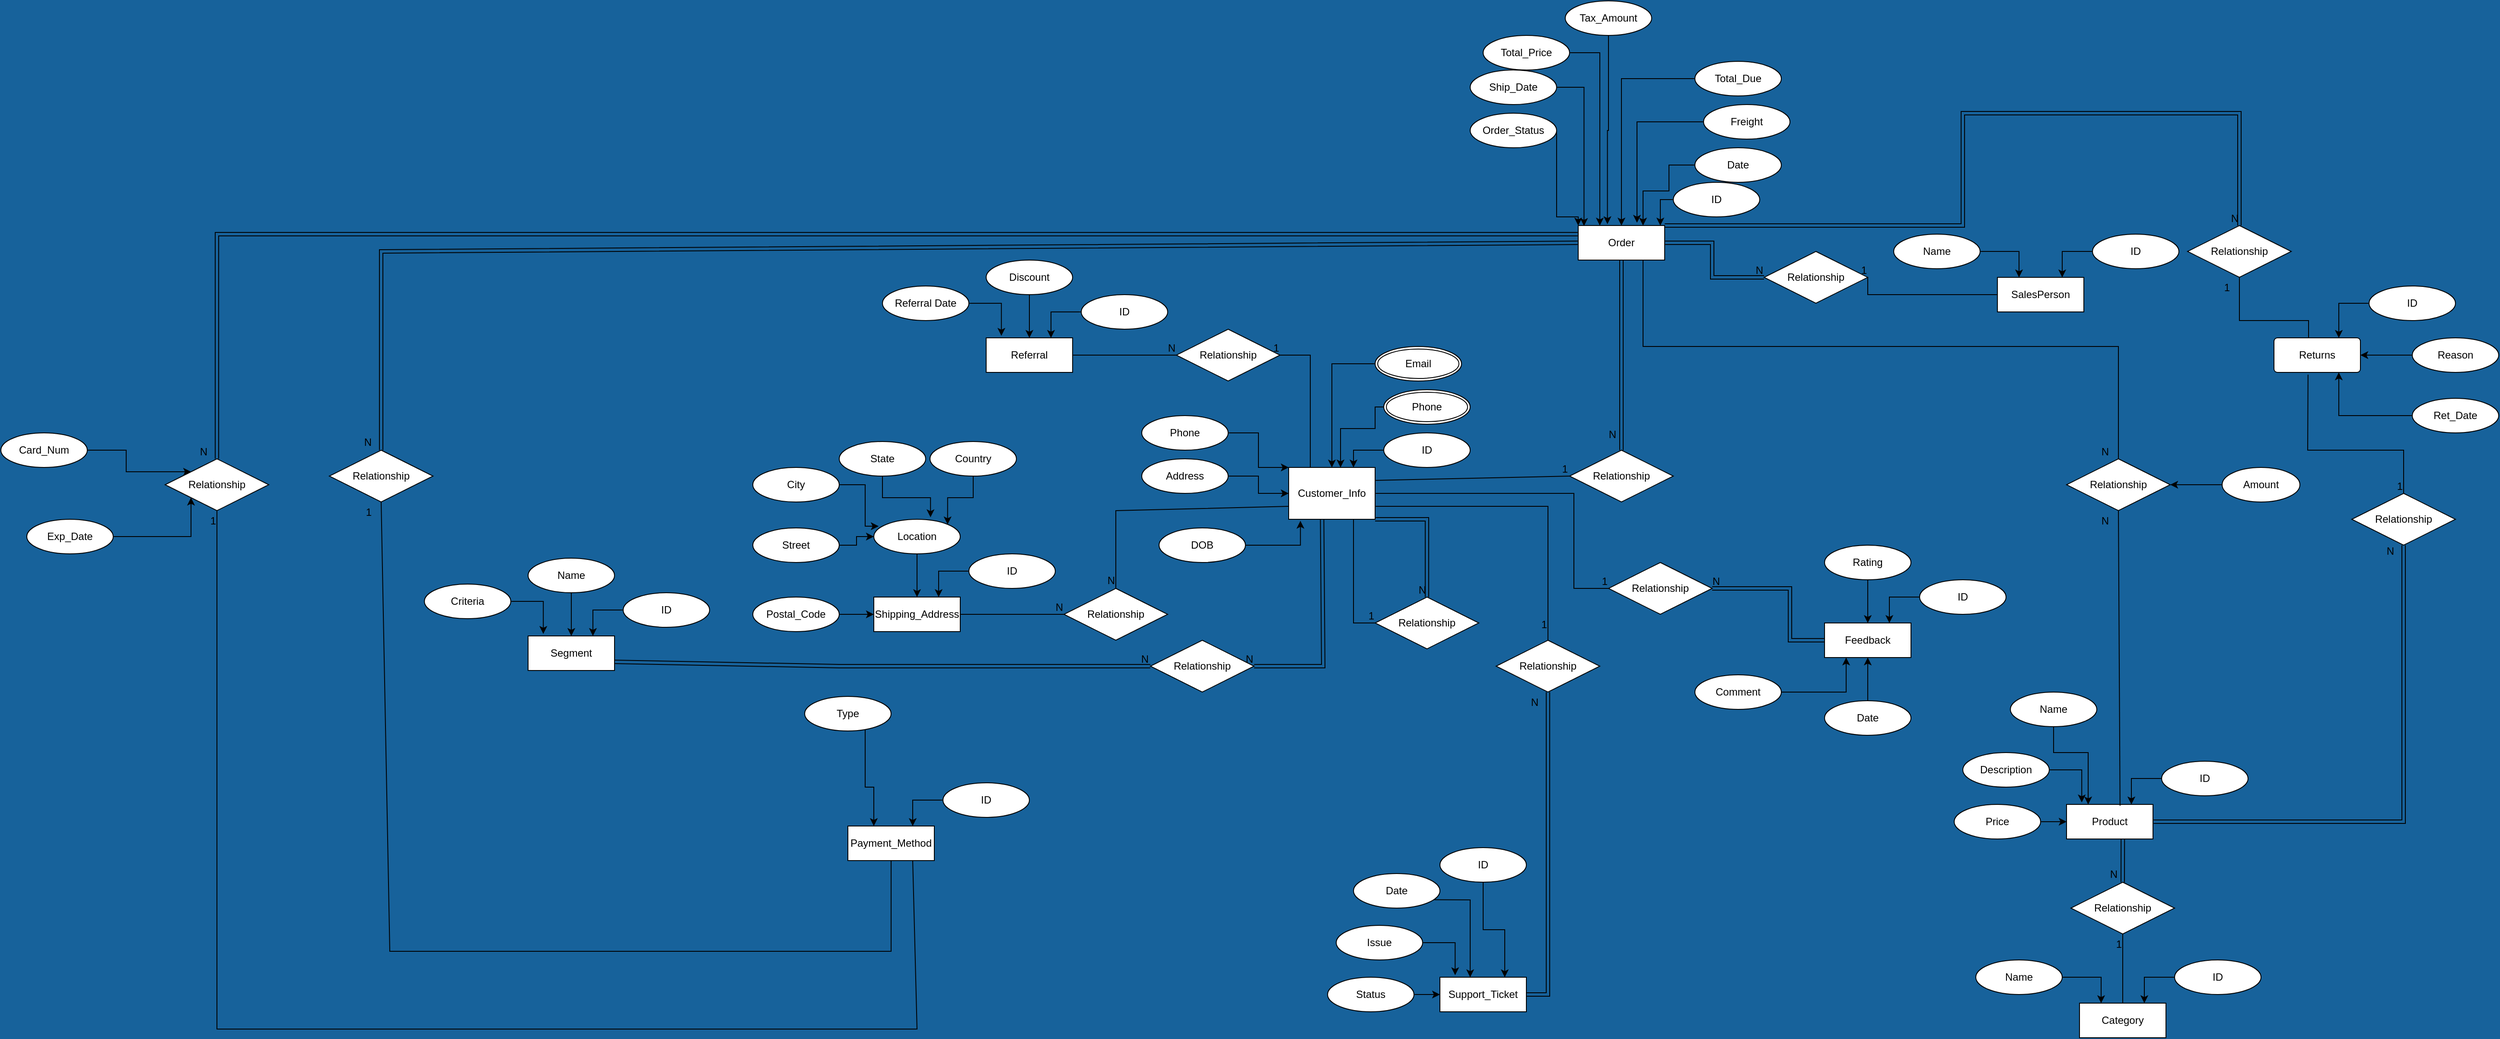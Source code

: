 <mxfile version="24.7.17">
  <diagram name="Page-1" id="p7PE7uuWtr1hoT6QXmRB">
    <mxGraphModel dx="3200" dy="1846" grid="1" gridSize="10" guides="1" tooltips="1" connect="1" arrows="1" fold="1" page="1" pageScale="1" pageWidth="850" pageHeight="1100" background="#17629b" math="0" shadow="0">
      <root>
        <mxCell id="0" />
        <mxCell id="1" parent="0" />
        <mxCell id="J2T-gxT4WpOQnh0m6OvD-1" value="Customer_Info" style="whiteSpace=wrap;html=1;align=center;" parent="1" vertex="1">
          <mxGeometry x="380" y="410" width="100" height="60" as="geometry" />
        </mxCell>
        <mxCell id="J2T-gxT4WpOQnh0m6OvD-13" style="edgeStyle=orthogonalEdgeStyle;rounded=0;orthogonalLoop=1;jettySize=auto;html=1;" parent="1" source="J2T-gxT4WpOQnh0m6OvD-5" edge="1">
          <mxGeometry relative="1" as="geometry">
            <mxPoint x="380" y="410" as="targetPoint" />
            <Array as="points">
              <mxPoint x="345" y="370" />
              <mxPoint x="345" y="410" />
              <mxPoint x="380" y="410" />
            </Array>
          </mxGeometry>
        </mxCell>
        <mxCell id="J2T-gxT4WpOQnh0m6OvD-5" value="Phone" style="ellipse;whiteSpace=wrap;html=1;align=center;" parent="1" vertex="1">
          <mxGeometry x="210" y="350" width="100" height="40" as="geometry" />
        </mxCell>
        <mxCell id="J2T-gxT4WpOQnh0m6OvD-12" style="edgeStyle=orthogonalEdgeStyle;rounded=0;orthogonalLoop=1;jettySize=auto;html=1;entryX=0;entryY=0.5;entryDx=0;entryDy=0;" parent="1" source="J2T-gxT4WpOQnh0m6OvD-7" target="J2T-gxT4WpOQnh0m6OvD-1" edge="1">
          <mxGeometry relative="1" as="geometry" />
        </mxCell>
        <mxCell id="J2T-gxT4WpOQnh0m6OvD-7" value="Address" style="ellipse;whiteSpace=wrap;html=1;align=center;" parent="1" vertex="1">
          <mxGeometry x="210" y="400" width="100" height="40" as="geometry" />
        </mxCell>
        <mxCell id="J2T-gxT4WpOQnh0m6OvD-16" style="edgeStyle=orthogonalEdgeStyle;rounded=0;orthogonalLoop=1;jettySize=auto;html=1;entryX=0.75;entryY=0;entryDx=0;entryDy=0;" parent="1" source="J2T-gxT4WpOQnh0m6OvD-8" target="J2T-gxT4WpOQnh0m6OvD-1" edge="1">
          <mxGeometry relative="1" as="geometry">
            <mxPoint x="510" y="420" as="targetPoint" />
          </mxGeometry>
        </mxCell>
        <mxCell id="J2T-gxT4WpOQnh0m6OvD-8" value="ID" style="ellipse;whiteSpace=wrap;html=1;align=center;" parent="1" vertex="1">
          <mxGeometry x="490" y="370" width="100" height="40" as="geometry" />
        </mxCell>
        <mxCell id="J2T-gxT4WpOQnh0m6OvD-9" value="DOB" style="ellipse;whiteSpace=wrap;html=1;align=center;" parent="1" vertex="1">
          <mxGeometry x="230" y="480" width="100" height="40" as="geometry" />
        </mxCell>
        <mxCell id="J2T-gxT4WpOQnh0m6OvD-14" style="edgeStyle=orthogonalEdgeStyle;rounded=0;orthogonalLoop=1;jettySize=auto;html=1;entryX=0.136;entryY=1.03;entryDx=0;entryDy=0;entryPerimeter=0;" parent="1" source="J2T-gxT4WpOQnh0m6OvD-9" target="J2T-gxT4WpOQnh0m6OvD-1" edge="1">
          <mxGeometry relative="1" as="geometry" />
        </mxCell>
        <mxCell id="J2T-gxT4WpOQnh0m6OvD-185" style="edgeStyle=orthogonalEdgeStyle;rounded=0;orthogonalLoop=1;jettySize=auto;html=1;" parent="1" source="J2T-gxT4WpOQnh0m6OvD-17" target="J2T-gxT4WpOQnh0m6OvD-1" edge="1">
          <mxGeometry relative="1" as="geometry">
            <Array as="points">
              <mxPoint x="480" y="340" />
              <mxPoint x="480" y="365" />
              <mxPoint x="440" y="365" />
            </Array>
          </mxGeometry>
        </mxCell>
        <mxCell id="J2T-gxT4WpOQnh0m6OvD-17" value="Phone" style="ellipse;shape=doubleEllipse;margin=3;whiteSpace=wrap;html=1;align=center;" parent="1" vertex="1">
          <mxGeometry x="490" y="320" width="100" height="40" as="geometry" />
        </mxCell>
        <mxCell id="J2T-gxT4WpOQnh0m6OvD-18" value="Email" style="ellipse;shape=doubleEllipse;margin=3;whiteSpace=wrap;html=1;align=center;" parent="1" vertex="1">
          <mxGeometry x="480" y="270" width="100" height="40" as="geometry" />
        </mxCell>
        <mxCell id="J2T-gxT4WpOQnh0m6OvD-19" style="edgeStyle=orthogonalEdgeStyle;rounded=0;orthogonalLoop=1;jettySize=auto;html=1;entryX=0.5;entryY=0;entryDx=0;entryDy=0;" parent="1" source="J2T-gxT4WpOQnh0m6OvD-18" target="J2T-gxT4WpOQnh0m6OvD-1" edge="1">
          <mxGeometry relative="1" as="geometry">
            <Array as="points">
              <mxPoint x="430" y="290" />
            </Array>
          </mxGeometry>
        </mxCell>
        <mxCell id="J2T-gxT4WpOQnh0m6OvD-20" value="Order" style="whiteSpace=wrap;html=1;align=center;" parent="1" vertex="1">
          <mxGeometry x="715" y="130" width="100" height="40" as="geometry" />
        </mxCell>
        <mxCell id="Hanso2pDS1r3rdOY-9_z-1" style="edgeStyle=orthogonalEdgeStyle;rounded=0;orthogonalLoop=1;jettySize=auto;html=1;entryX=0.75;entryY=0;entryDx=0;entryDy=0;" parent="1" source="J2T-gxT4WpOQnh0m6OvD-27" target="J2T-gxT4WpOQnh0m6OvD-20" edge="1">
          <mxGeometry relative="1" as="geometry">
            <Array as="points">
              <mxPoint x="820" y="90" />
              <mxPoint x="790" y="90" />
            </Array>
          </mxGeometry>
        </mxCell>
        <mxCell id="J2T-gxT4WpOQnh0m6OvD-27" value="Date" style="ellipse;whiteSpace=wrap;html=1;align=center;" parent="1" vertex="1">
          <mxGeometry x="850" y="40" width="100" height="40" as="geometry" />
        </mxCell>
        <mxCell id="J2T-gxT4WpOQnh0m6OvD-36" style="edgeStyle=orthogonalEdgeStyle;rounded=0;orthogonalLoop=1;jettySize=auto;html=1;" parent="1" source="J2T-gxT4WpOQnh0m6OvD-33" edge="1">
          <mxGeometry relative="1" as="geometry">
            <mxPoint x="810" y="130" as="targetPoint" />
            <Array as="points">
              <mxPoint x="810" y="100" />
              <mxPoint x="810" y="130" />
            </Array>
          </mxGeometry>
        </mxCell>
        <mxCell id="J2T-gxT4WpOQnh0m6OvD-33" value="ID" style="ellipse;whiteSpace=wrap;html=1;align=center;" parent="1" vertex="1">
          <mxGeometry x="825" y="80" width="100" height="40" as="geometry" />
        </mxCell>
        <mxCell id="Hanso2pDS1r3rdOY-9_z-2" style="edgeStyle=orthogonalEdgeStyle;rounded=0;orthogonalLoop=1;jettySize=auto;html=1;entryX=0;entryY=0;entryDx=0;entryDy=0;" parent="1" source="J2T-gxT4WpOQnh0m6OvD-34" target="J2T-gxT4WpOQnh0m6OvD-20" edge="1">
          <mxGeometry relative="1" as="geometry">
            <Array as="points">
              <mxPoint x="690" y="120" />
              <mxPoint x="715" y="120" />
            </Array>
          </mxGeometry>
        </mxCell>
        <mxCell id="J2T-gxT4WpOQnh0m6OvD-34" value="Order_Status" style="ellipse;whiteSpace=wrap;html=1;align=center;" parent="1" vertex="1">
          <mxGeometry x="590" width="100" height="40" as="geometry" />
        </mxCell>
        <mxCell id="J2T-gxT4WpOQnh0m6OvD-37" value="Product" style="whiteSpace=wrap;html=1;align=center;" parent="1" vertex="1">
          <mxGeometry x="1280" y="800" width="100" height="40" as="geometry" />
        </mxCell>
        <mxCell id="J2T-gxT4WpOQnh0m6OvD-38" style="edgeStyle=orthogonalEdgeStyle;rounded=0;orthogonalLoop=1;jettySize=auto;html=1;entryX=0.25;entryY=0;entryDx=0;entryDy=0;" parent="1" source="J2T-gxT4WpOQnh0m6OvD-39" target="J2T-gxT4WpOQnh0m6OvD-37" edge="1">
          <mxGeometry relative="1" as="geometry">
            <mxPoint x="1410" y="790" as="targetPoint" />
            <Array as="points">
              <mxPoint x="1265" y="740" />
              <mxPoint x="1305" y="740" />
            </Array>
          </mxGeometry>
        </mxCell>
        <mxCell id="J2T-gxT4WpOQnh0m6OvD-39" value="Name" style="ellipse;whiteSpace=wrap;html=1;align=center;" parent="1" vertex="1">
          <mxGeometry x="1215" y="670" width="100" height="40" as="geometry" />
        </mxCell>
        <mxCell id="J2T-gxT4WpOQnh0m6OvD-40" style="edgeStyle=orthogonalEdgeStyle;rounded=0;orthogonalLoop=1;jettySize=auto;html=1;entryX=0.75;entryY=0;entryDx=0;entryDy=0;" parent="1" source="J2T-gxT4WpOQnh0m6OvD-41" target="J2T-gxT4WpOQnh0m6OvD-37" edge="1">
          <mxGeometry relative="1" as="geometry" />
        </mxCell>
        <mxCell id="J2T-gxT4WpOQnh0m6OvD-41" value="ID" style="ellipse;whiteSpace=wrap;html=1;align=center;" parent="1" vertex="1">
          <mxGeometry x="1390" y="750" width="100" height="40" as="geometry" />
        </mxCell>
        <mxCell id="J2T-gxT4WpOQnh0m6OvD-42" style="edgeStyle=orthogonalEdgeStyle;rounded=0;orthogonalLoop=1;jettySize=auto;html=1;entryX=0.176;entryY=-0.06;entryDx=0;entryDy=0;entryPerimeter=0;" parent="1" source="J2T-gxT4WpOQnh0m6OvD-43" target="J2T-gxT4WpOQnh0m6OvD-37" edge="1">
          <mxGeometry relative="1" as="geometry" />
        </mxCell>
        <mxCell id="J2T-gxT4WpOQnh0m6OvD-43" value="Description" style="ellipse;whiteSpace=wrap;html=1;align=center;" parent="1" vertex="1">
          <mxGeometry x="1160" y="740" width="100" height="40" as="geometry" />
        </mxCell>
        <mxCell id="J2T-gxT4WpOQnh0m6OvD-45" value="" style="edgeStyle=orthogonalEdgeStyle;rounded=0;orthogonalLoop=1;jettySize=auto;html=1;" parent="1" source="J2T-gxT4WpOQnh0m6OvD-44" target="J2T-gxT4WpOQnh0m6OvD-37" edge="1">
          <mxGeometry relative="1" as="geometry" />
        </mxCell>
        <mxCell id="J2T-gxT4WpOQnh0m6OvD-44" value="Price" style="ellipse;whiteSpace=wrap;html=1;align=center;" parent="1" vertex="1">
          <mxGeometry x="1150" y="800" width="100" height="40" as="geometry" />
        </mxCell>
        <mxCell id="J2T-gxT4WpOQnh0m6OvD-46" value="Payment_Method" style="whiteSpace=wrap;html=1;align=center;" parent="1" vertex="1">
          <mxGeometry x="-130" y="825" width="100" height="40" as="geometry" />
        </mxCell>
        <mxCell id="J2T-gxT4WpOQnh0m6OvD-47" style="edgeStyle=orthogonalEdgeStyle;rounded=0;orthogonalLoop=1;jettySize=auto;html=1;" parent="1" source="J2T-gxT4WpOQnh0m6OvD-48" edge="1">
          <mxGeometry relative="1" as="geometry">
            <mxPoint x="-100" y="825" as="targetPoint" />
            <Array as="points">
              <mxPoint x="-110" y="780" />
              <mxPoint x="-100" y="780" />
            </Array>
          </mxGeometry>
        </mxCell>
        <mxCell id="J2T-gxT4WpOQnh0m6OvD-48" value="Type" style="ellipse;whiteSpace=wrap;html=1;align=center;" parent="1" vertex="1">
          <mxGeometry x="-180" y="675" width="100" height="40" as="geometry" />
        </mxCell>
        <mxCell id="J2T-gxT4WpOQnh0m6OvD-49" style="edgeStyle=orthogonalEdgeStyle;rounded=0;orthogonalLoop=1;jettySize=auto;html=1;entryX=0.75;entryY=0;entryDx=0;entryDy=0;" parent="1" source="J2T-gxT4WpOQnh0m6OvD-50" target="J2T-gxT4WpOQnh0m6OvD-46" edge="1">
          <mxGeometry relative="1" as="geometry" />
        </mxCell>
        <mxCell id="J2T-gxT4WpOQnh0m6OvD-50" value="ID" style="ellipse;whiteSpace=wrap;html=1;align=center;" parent="1" vertex="1">
          <mxGeometry x="-20" y="775" width="100" height="40" as="geometry" />
        </mxCell>
        <mxCell id="J2T-gxT4WpOQnh0m6OvD-55" value="Support_Ticket" style="whiteSpace=wrap;html=1;align=center;" parent="1" vertex="1">
          <mxGeometry x="555" y="1000" width="100" height="40" as="geometry" />
        </mxCell>
        <mxCell id="J2T-gxT4WpOQnh0m6OvD-56" style="edgeStyle=orthogonalEdgeStyle;rounded=0;orthogonalLoop=1;jettySize=auto;html=1;entryX=0.35;entryY=0;entryDx=0;entryDy=0;entryPerimeter=0;" parent="1" target="J2T-gxT4WpOQnh0m6OvD-55" edge="1">
          <mxGeometry relative="1" as="geometry">
            <mxPoint x="610" y="990.0" as="targetPoint" />
            <mxPoint x="510" y="910" as="sourcePoint" />
          </mxGeometry>
        </mxCell>
        <mxCell id="J2T-gxT4WpOQnh0m6OvD-57" value="Date" style="ellipse;whiteSpace=wrap;html=1;align=center;" parent="1" vertex="1">
          <mxGeometry x="455" y="880" width="100" height="40" as="geometry" />
        </mxCell>
        <mxCell id="J2T-gxT4WpOQnh0m6OvD-58" style="edgeStyle=orthogonalEdgeStyle;rounded=0;orthogonalLoop=1;jettySize=auto;html=1;entryX=0.75;entryY=0;entryDx=0;entryDy=0;" parent="1" source="J2T-gxT4WpOQnh0m6OvD-59" target="J2T-gxT4WpOQnh0m6OvD-55" edge="1">
          <mxGeometry relative="1" as="geometry">
            <Array as="points">
              <mxPoint x="605" y="945" />
              <mxPoint x="630" y="945" />
            </Array>
          </mxGeometry>
        </mxCell>
        <mxCell id="J2T-gxT4WpOQnh0m6OvD-59" value="ID" style="ellipse;whiteSpace=wrap;html=1;align=center;" parent="1" vertex="1">
          <mxGeometry x="555" y="850" width="100" height="40" as="geometry" />
        </mxCell>
        <mxCell id="J2T-gxT4WpOQnh0m6OvD-60" style="edgeStyle=orthogonalEdgeStyle;rounded=0;orthogonalLoop=1;jettySize=auto;html=1;entryX=0.176;entryY=-0.06;entryDx=0;entryDy=0;entryPerimeter=0;" parent="1" source="J2T-gxT4WpOQnh0m6OvD-61" target="J2T-gxT4WpOQnh0m6OvD-55" edge="1">
          <mxGeometry relative="1" as="geometry" />
        </mxCell>
        <mxCell id="J2T-gxT4WpOQnh0m6OvD-61" value="Issue" style="ellipse;whiteSpace=wrap;html=1;align=center;" parent="1" vertex="1">
          <mxGeometry x="435" y="940" width="100" height="40" as="geometry" />
        </mxCell>
        <mxCell id="J2T-gxT4WpOQnh0m6OvD-62" value="" style="edgeStyle=orthogonalEdgeStyle;rounded=0;orthogonalLoop=1;jettySize=auto;html=1;" parent="1" source="J2T-gxT4WpOQnh0m6OvD-63" target="J2T-gxT4WpOQnh0m6OvD-55" edge="1">
          <mxGeometry relative="1" as="geometry" />
        </mxCell>
        <mxCell id="J2T-gxT4WpOQnh0m6OvD-63" value="Status" style="ellipse;whiteSpace=wrap;html=1;align=center;" parent="1" vertex="1">
          <mxGeometry x="425" y="1000" width="100" height="40" as="geometry" />
        </mxCell>
        <mxCell id="J2T-gxT4WpOQnh0m6OvD-64" value="Feedback" style="whiteSpace=wrap;html=1;align=center;" parent="1" vertex="1">
          <mxGeometry x="1000" y="590" width="100" height="40" as="geometry" />
        </mxCell>
        <mxCell id="J2T-gxT4WpOQnh0m6OvD-65" style="edgeStyle=orthogonalEdgeStyle;rounded=0;orthogonalLoop=1;jettySize=auto;html=1;entryX=0.5;entryY=0;entryDx=0;entryDy=0;" parent="1" source="J2T-gxT4WpOQnh0m6OvD-66" target="J2T-gxT4WpOQnh0m6OvD-64" edge="1">
          <mxGeometry relative="1" as="geometry">
            <mxPoint x="1130" y="580" as="targetPoint" />
          </mxGeometry>
        </mxCell>
        <mxCell id="J2T-gxT4WpOQnh0m6OvD-66" value="Rating" style="ellipse;whiteSpace=wrap;html=1;align=center;" parent="1" vertex="1">
          <mxGeometry x="1000" y="500" width="100" height="40" as="geometry" />
        </mxCell>
        <mxCell id="J2T-gxT4WpOQnh0m6OvD-67" style="edgeStyle=orthogonalEdgeStyle;rounded=0;orthogonalLoop=1;jettySize=auto;html=1;entryX=0.75;entryY=0;entryDx=0;entryDy=0;" parent="1" source="J2T-gxT4WpOQnh0m6OvD-68" target="J2T-gxT4WpOQnh0m6OvD-64" edge="1">
          <mxGeometry relative="1" as="geometry" />
        </mxCell>
        <mxCell id="J2T-gxT4WpOQnh0m6OvD-68" value="ID" style="ellipse;whiteSpace=wrap;html=1;align=center;" parent="1" vertex="1">
          <mxGeometry x="1110" y="540" width="100" height="40" as="geometry" />
        </mxCell>
        <mxCell id="J2T-gxT4WpOQnh0m6OvD-69" style="edgeStyle=orthogonalEdgeStyle;rounded=0;orthogonalLoop=1;jettySize=auto;html=1;entryX=0.25;entryY=1;entryDx=0;entryDy=0;" parent="1" source="J2T-gxT4WpOQnh0m6OvD-70" target="J2T-gxT4WpOQnh0m6OvD-64" edge="1">
          <mxGeometry relative="1" as="geometry">
            <mxPoint x="1018" y="640" as="targetPoint" />
          </mxGeometry>
        </mxCell>
        <mxCell id="J2T-gxT4WpOQnh0m6OvD-70" value="Comment" style="ellipse;whiteSpace=wrap;html=1;align=center;" parent="1" vertex="1">
          <mxGeometry x="850" y="650" width="100" height="40" as="geometry" />
        </mxCell>
        <mxCell id="J2T-gxT4WpOQnh0m6OvD-71" value="" style="edgeStyle=orthogonalEdgeStyle;rounded=0;orthogonalLoop=1;jettySize=auto;html=1;" parent="1" source="J2T-gxT4WpOQnh0m6OvD-72" target="J2T-gxT4WpOQnh0m6OvD-64" edge="1">
          <mxGeometry relative="1" as="geometry" />
        </mxCell>
        <mxCell id="J2T-gxT4WpOQnh0m6OvD-72" value="Date" style="ellipse;whiteSpace=wrap;html=1;align=center;" parent="1" vertex="1">
          <mxGeometry x="1000" y="680" width="100" height="40" as="geometry" />
        </mxCell>
        <mxCell id="J2T-gxT4WpOQnh0m6OvD-73" value="Shipping_Address" style="whiteSpace=wrap;html=1;align=center;" parent="1" vertex="1">
          <mxGeometry x="-100" y="560" width="100" height="40" as="geometry" />
        </mxCell>
        <mxCell id="J2T-gxT4WpOQnh0m6OvD-74" style="edgeStyle=orthogonalEdgeStyle;rounded=0;orthogonalLoop=1;jettySize=auto;html=1;entryX=0.5;entryY=0;entryDx=0;entryDy=0;" parent="1" source="J2T-gxT4WpOQnh0m6OvD-75" target="J2T-gxT4WpOQnh0m6OvD-73" edge="1">
          <mxGeometry relative="1" as="geometry">
            <mxPoint x="30" y="550" as="targetPoint" />
          </mxGeometry>
        </mxCell>
        <mxCell id="J2T-gxT4WpOQnh0m6OvD-75" value="Location" style="ellipse;whiteSpace=wrap;html=1;align=center;" parent="1" vertex="1">
          <mxGeometry x="-100" y="470" width="100" height="40" as="geometry" />
        </mxCell>
        <mxCell id="J2T-gxT4WpOQnh0m6OvD-76" style="edgeStyle=orthogonalEdgeStyle;rounded=0;orthogonalLoop=1;jettySize=auto;html=1;entryX=0.75;entryY=0;entryDx=0;entryDy=0;" parent="1" source="J2T-gxT4WpOQnh0m6OvD-77" target="J2T-gxT4WpOQnh0m6OvD-73" edge="1">
          <mxGeometry relative="1" as="geometry" />
        </mxCell>
        <mxCell id="J2T-gxT4WpOQnh0m6OvD-77" value="ID" style="ellipse;whiteSpace=wrap;html=1;align=center;" parent="1" vertex="1">
          <mxGeometry x="10" y="510" width="100" height="40" as="geometry" />
        </mxCell>
        <mxCell id="J2T-gxT4WpOQnh0m6OvD-83" style="edgeStyle=orthogonalEdgeStyle;rounded=0;orthogonalLoop=1;jettySize=auto;html=1;entryX=1;entryY=0;entryDx=0;entryDy=0;" parent="1" source="J2T-gxT4WpOQnh0m6OvD-82" target="J2T-gxT4WpOQnh0m6OvD-75" edge="1">
          <mxGeometry relative="1" as="geometry" />
        </mxCell>
        <mxCell id="J2T-gxT4WpOQnh0m6OvD-82" value="Country" style="ellipse;whiteSpace=wrap;html=1;align=center;" parent="1" vertex="1">
          <mxGeometry x="-35" y="380" width="100" height="40" as="geometry" />
        </mxCell>
        <mxCell id="J2T-gxT4WpOQnh0m6OvD-84" value="State" style="ellipse;whiteSpace=wrap;html=1;align=center;" parent="1" vertex="1">
          <mxGeometry x="-140" y="380" width="100" height="40" as="geometry" />
        </mxCell>
        <mxCell id="J2T-gxT4WpOQnh0m6OvD-85" style="edgeStyle=orthogonalEdgeStyle;rounded=0;orthogonalLoop=1;jettySize=auto;html=1;entryX=0.656;entryY=-0.06;entryDx=0;entryDy=0;entryPerimeter=0;" parent="1" source="J2T-gxT4WpOQnh0m6OvD-84" target="J2T-gxT4WpOQnh0m6OvD-75" edge="1">
          <mxGeometry relative="1" as="geometry" />
        </mxCell>
        <mxCell id="J2T-gxT4WpOQnh0m6OvD-86" value="City" style="ellipse;whiteSpace=wrap;html=1;align=center;" parent="1" vertex="1">
          <mxGeometry x="-240" y="410" width="100" height="40" as="geometry" />
        </mxCell>
        <mxCell id="J2T-gxT4WpOQnh0m6OvD-87" style="edgeStyle=orthogonalEdgeStyle;rounded=0;orthogonalLoop=1;jettySize=auto;html=1;entryX=0.056;entryY=0.2;entryDx=0;entryDy=0;entryPerimeter=0;" parent="1" source="J2T-gxT4WpOQnh0m6OvD-86" target="J2T-gxT4WpOQnh0m6OvD-75" edge="1">
          <mxGeometry relative="1" as="geometry">
            <Array as="points">
              <mxPoint x="-110" y="430" />
              <mxPoint x="-110" y="478" />
            </Array>
          </mxGeometry>
        </mxCell>
        <mxCell id="J2T-gxT4WpOQnh0m6OvD-89" value="" style="edgeStyle=orthogonalEdgeStyle;rounded=0;orthogonalLoop=1;jettySize=auto;html=1;" parent="1" source="J2T-gxT4WpOQnh0m6OvD-88" target="J2T-gxT4WpOQnh0m6OvD-75" edge="1">
          <mxGeometry relative="1" as="geometry" />
        </mxCell>
        <mxCell id="J2T-gxT4WpOQnh0m6OvD-88" value="Street" style="ellipse;whiteSpace=wrap;html=1;align=center;" parent="1" vertex="1">
          <mxGeometry x="-240" y="480" width="100" height="40" as="geometry" />
        </mxCell>
        <mxCell id="J2T-gxT4WpOQnh0m6OvD-91" value="" style="edgeStyle=orthogonalEdgeStyle;rounded=0;orthogonalLoop=1;jettySize=auto;html=1;" parent="1" source="J2T-gxT4WpOQnh0m6OvD-90" target="J2T-gxT4WpOQnh0m6OvD-73" edge="1">
          <mxGeometry relative="1" as="geometry" />
        </mxCell>
        <mxCell id="J2T-gxT4WpOQnh0m6OvD-90" value="Postal_Code" style="ellipse;whiteSpace=wrap;html=1;align=center;" parent="1" vertex="1">
          <mxGeometry x="-240" y="560" width="100" height="40" as="geometry" />
        </mxCell>
        <mxCell id="J2T-gxT4WpOQnh0m6OvD-111" value="Segment" style="whiteSpace=wrap;html=1;align=center;" parent="1" vertex="1">
          <mxGeometry x="-500" y="605" width="100" height="40" as="geometry" />
        </mxCell>
        <mxCell id="J2T-gxT4WpOQnh0m6OvD-112" style="edgeStyle=orthogonalEdgeStyle;rounded=0;orthogonalLoop=1;jettySize=auto;html=1;entryX=0.5;entryY=0;entryDx=0;entryDy=0;" parent="1" source="J2T-gxT4WpOQnh0m6OvD-113" target="J2T-gxT4WpOQnh0m6OvD-111" edge="1">
          <mxGeometry relative="1" as="geometry">
            <mxPoint x="-370" y="595" as="targetPoint" />
          </mxGeometry>
        </mxCell>
        <mxCell id="J2T-gxT4WpOQnh0m6OvD-113" value="Name" style="ellipse;whiteSpace=wrap;html=1;align=center;" parent="1" vertex="1">
          <mxGeometry x="-500" y="515" width="100" height="40" as="geometry" />
        </mxCell>
        <mxCell id="J2T-gxT4WpOQnh0m6OvD-114" style="edgeStyle=orthogonalEdgeStyle;rounded=0;orthogonalLoop=1;jettySize=auto;html=1;entryX=0.75;entryY=0;entryDx=0;entryDy=0;" parent="1" source="J2T-gxT4WpOQnh0m6OvD-115" target="J2T-gxT4WpOQnh0m6OvD-111" edge="1">
          <mxGeometry relative="1" as="geometry" />
        </mxCell>
        <mxCell id="J2T-gxT4WpOQnh0m6OvD-115" value="ID" style="ellipse;whiteSpace=wrap;html=1;align=center;" parent="1" vertex="1">
          <mxGeometry x="-390" y="555" width="100" height="40" as="geometry" />
        </mxCell>
        <mxCell id="J2T-gxT4WpOQnh0m6OvD-116" style="edgeStyle=orthogonalEdgeStyle;rounded=0;orthogonalLoop=1;jettySize=auto;html=1;entryX=0.176;entryY=-0.06;entryDx=0;entryDy=0;entryPerimeter=0;" parent="1" source="J2T-gxT4WpOQnh0m6OvD-117" target="J2T-gxT4WpOQnh0m6OvD-111" edge="1">
          <mxGeometry relative="1" as="geometry" />
        </mxCell>
        <mxCell id="J2T-gxT4WpOQnh0m6OvD-117" value="Criteria" style="ellipse;whiteSpace=wrap;html=1;align=center;" parent="1" vertex="1">
          <mxGeometry x="-620" y="545" width="100" height="40" as="geometry" />
        </mxCell>
        <mxCell id="J2T-gxT4WpOQnh0m6OvD-120" value="Referral" style="whiteSpace=wrap;html=1;align=center;" parent="1" vertex="1">
          <mxGeometry x="30" y="260" width="100" height="40" as="geometry" />
        </mxCell>
        <mxCell id="J2T-gxT4WpOQnh0m6OvD-121" style="edgeStyle=orthogonalEdgeStyle;rounded=0;orthogonalLoop=1;jettySize=auto;html=1;entryX=0.5;entryY=0;entryDx=0;entryDy=0;" parent="1" source="J2T-gxT4WpOQnh0m6OvD-122" target="J2T-gxT4WpOQnh0m6OvD-120" edge="1">
          <mxGeometry relative="1" as="geometry">
            <mxPoint x="160" y="250" as="targetPoint" />
          </mxGeometry>
        </mxCell>
        <mxCell id="J2T-gxT4WpOQnh0m6OvD-122" value="Discount" style="ellipse;whiteSpace=wrap;html=1;align=center;" parent="1" vertex="1">
          <mxGeometry x="30" y="170" width="100" height="40" as="geometry" />
        </mxCell>
        <mxCell id="J2T-gxT4WpOQnh0m6OvD-123" style="edgeStyle=orthogonalEdgeStyle;rounded=0;orthogonalLoop=1;jettySize=auto;html=1;entryX=0.75;entryY=0;entryDx=0;entryDy=0;" parent="1" source="J2T-gxT4WpOQnh0m6OvD-124" target="J2T-gxT4WpOQnh0m6OvD-120" edge="1">
          <mxGeometry relative="1" as="geometry" />
        </mxCell>
        <mxCell id="J2T-gxT4WpOQnh0m6OvD-124" value="ID" style="ellipse;whiteSpace=wrap;html=1;align=center;" parent="1" vertex="1">
          <mxGeometry x="140" y="210" width="100" height="40" as="geometry" />
        </mxCell>
        <mxCell id="J2T-gxT4WpOQnh0m6OvD-125" style="edgeStyle=orthogonalEdgeStyle;rounded=0;orthogonalLoop=1;jettySize=auto;html=1;entryX=0.176;entryY=-0.06;entryDx=0;entryDy=0;entryPerimeter=0;" parent="1" source="J2T-gxT4WpOQnh0m6OvD-126" target="J2T-gxT4WpOQnh0m6OvD-120" edge="1">
          <mxGeometry relative="1" as="geometry" />
        </mxCell>
        <mxCell id="J2T-gxT4WpOQnh0m6OvD-126" value="Referral Date" style="ellipse;whiteSpace=wrap;html=1;align=center;" parent="1" vertex="1">
          <mxGeometry x="-90" y="200" width="100" height="40" as="geometry" />
        </mxCell>
        <mxCell id="J2T-gxT4WpOQnh0m6OvD-127" value="Relationship" style="shape=rhombus;perimeter=rhombusPerimeter;whiteSpace=wrap;html=1;align=center;" parent="1" vertex="1">
          <mxGeometry x="705" y="390" width="120" height="60" as="geometry" />
        </mxCell>
        <mxCell id="J2T-gxT4WpOQnh0m6OvD-132" value="" style="endArrow=none;html=1;rounded=0;entryX=0;entryY=0.5;entryDx=0;entryDy=0;exitX=1;exitY=0.25;exitDx=0;exitDy=0;" parent="1" source="J2T-gxT4WpOQnh0m6OvD-1" target="J2T-gxT4WpOQnh0m6OvD-127" edge="1">
          <mxGeometry relative="1" as="geometry">
            <mxPoint x="510" y="439.29" as="sourcePoint" />
            <mxPoint x="670" y="439.29" as="targetPoint" />
          </mxGeometry>
        </mxCell>
        <mxCell id="J2T-gxT4WpOQnh0m6OvD-133" value="1" style="resizable=0;html=1;whiteSpace=wrap;align=right;verticalAlign=bottom;" parent="J2T-gxT4WpOQnh0m6OvD-132" connectable="0" vertex="1">
          <mxGeometry x="1" relative="1" as="geometry" />
        </mxCell>
        <mxCell id="J2T-gxT4WpOQnh0m6OvD-134" value="" style="shape=link;html=1;rounded=0;exitX=0.5;exitY=1;exitDx=0;exitDy=0;entryX=0.5;entryY=0;entryDx=0;entryDy=0;" parent="1" source="J2T-gxT4WpOQnh0m6OvD-20" target="J2T-gxT4WpOQnh0m6OvD-127" edge="1">
          <mxGeometry relative="1" as="geometry">
            <mxPoint x="655" y="299.29" as="sourcePoint" />
            <mxPoint x="815" y="299.29" as="targetPoint" />
          </mxGeometry>
        </mxCell>
        <mxCell id="J2T-gxT4WpOQnh0m6OvD-135" value="N" style="resizable=0;html=1;whiteSpace=wrap;align=right;verticalAlign=bottom;" parent="J2T-gxT4WpOQnh0m6OvD-134" connectable="0" vertex="1">
          <mxGeometry x="1" relative="1" as="geometry">
            <mxPoint x="-5" y="-10" as="offset" />
          </mxGeometry>
        </mxCell>
        <mxCell id="J2T-gxT4WpOQnh0m6OvD-145" value="Relationship" style="shape=rhombus;perimeter=rhombusPerimeter;whiteSpace=wrap;html=1;align=center;" parent="1" vertex="1">
          <mxGeometry x="1280" y="400" width="120" height="60" as="geometry" />
        </mxCell>
        <mxCell id="J2T-gxT4WpOQnh0m6OvD-148" value="" style="endArrow=none;html=1;rounded=0;entryX=0.5;entryY=1;entryDx=0;entryDy=0;exitX=0.619;exitY=0.038;exitDx=0;exitDy=0;exitPerimeter=0;" parent="1" source="J2T-gxT4WpOQnh0m6OvD-37" target="J2T-gxT4WpOQnh0m6OvD-145" edge="1">
          <mxGeometry relative="1" as="geometry">
            <mxPoint x="1050" y="790" as="sourcePoint" />
            <mxPoint x="1000" y="548" as="targetPoint" />
          </mxGeometry>
        </mxCell>
        <mxCell id="J2T-gxT4WpOQnh0m6OvD-149" value="N" style="resizable=0;html=1;whiteSpace=wrap;align=right;verticalAlign=bottom;" parent="J2T-gxT4WpOQnh0m6OvD-148" connectable="0" vertex="1">
          <mxGeometry x="1" relative="1" as="geometry">
            <mxPoint x="-10" y="20" as="offset" />
          </mxGeometry>
        </mxCell>
        <mxCell id="J2T-gxT4WpOQnh0m6OvD-150" value="" style="endArrow=none;html=1;rounded=0;entryX=0.5;entryY=0;entryDx=0;entryDy=0;exitX=0.75;exitY=1;exitDx=0;exitDy=0;" parent="1" source="J2T-gxT4WpOQnh0m6OvD-20" target="J2T-gxT4WpOQnh0m6OvD-145" edge="1">
          <mxGeometry relative="1" as="geometry">
            <mxPoint x="1050" y="150" as="sourcePoint" />
            <mxPoint x="1040" y="370" as="targetPoint" />
            <Array as="points">
              <mxPoint x="790" y="270" />
              <mxPoint x="1340" y="270" />
            </Array>
          </mxGeometry>
        </mxCell>
        <mxCell id="J2T-gxT4WpOQnh0m6OvD-151" value="N" style="resizable=0;html=1;whiteSpace=wrap;align=right;verticalAlign=bottom;" parent="J2T-gxT4WpOQnh0m6OvD-150" connectable="0" vertex="1">
          <mxGeometry x="1" relative="1" as="geometry">
            <mxPoint x="-10" as="offset" />
          </mxGeometry>
        </mxCell>
        <mxCell id="J2T-gxT4WpOQnh0m6OvD-163" value="Relationship" style="shape=rhombus;perimeter=rhombusPerimeter;whiteSpace=wrap;html=1;align=center;" parent="1" vertex="1">
          <mxGeometry x="-730" y="390" width="120" height="60" as="geometry" />
        </mxCell>
        <mxCell id="J2T-gxT4WpOQnh0m6OvD-165" value="" style="endArrow=none;html=1;rounded=0;exitX=0.5;exitY=1;exitDx=0;exitDy=0;entryX=0.5;entryY=1;entryDx=0;entryDy=0;" parent="1" source="J2T-gxT4WpOQnh0m6OvD-46" target="J2T-gxT4WpOQnh0m6OvD-163" edge="1">
          <mxGeometry relative="1" as="geometry">
            <mxPoint x="130" y="610" as="sourcePoint" />
            <mxPoint x="-30" y="610" as="targetPoint" />
            <Array as="points">
              <mxPoint x="-80" y="970" />
              <mxPoint x="-660" y="970" />
            </Array>
          </mxGeometry>
        </mxCell>
        <mxCell id="J2T-gxT4WpOQnh0m6OvD-166" value="1" style="resizable=0;html=1;whiteSpace=wrap;align=right;verticalAlign=bottom;" parent="J2T-gxT4WpOQnh0m6OvD-165" connectable="0" vertex="1">
          <mxGeometry x="1" relative="1" as="geometry">
            <mxPoint x="-10" y="20" as="offset" />
          </mxGeometry>
        </mxCell>
        <mxCell id="J2T-gxT4WpOQnh0m6OvD-167" value="" style="shape=link;html=1;rounded=0;entryX=0.5;entryY=0;entryDx=0;entryDy=0;exitX=0;exitY=0.5;exitDx=0;exitDy=0;" parent="1" source="J2T-gxT4WpOQnh0m6OvD-20" target="J2T-gxT4WpOQnh0m6OvD-163" edge="1">
          <mxGeometry relative="1" as="geometry">
            <mxPoint x="190" y="379.41" as="sourcePoint" />
            <mxPoint x="270" y="150" as="targetPoint" />
            <Array as="points">
              <mxPoint x="-670" y="160" />
            </Array>
          </mxGeometry>
        </mxCell>
        <mxCell id="J2T-gxT4WpOQnh0m6OvD-168" value="N" style="resizable=0;html=1;whiteSpace=wrap;align=right;verticalAlign=bottom;" parent="J2T-gxT4WpOQnh0m6OvD-167" connectable="0" vertex="1">
          <mxGeometry x="1" relative="1" as="geometry">
            <mxPoint x="-10" as="offset" />
          </mxGeometry>
        </mxCell>
        <mxCell id="J2T-gxT4WpOQnh0m6OvD-169" value="Relationship" style="shape=rhombus;perimeter=rhombusPerimeter;whiteSpace=wrap;html=1;align=center;" parent="1" vertex="1">
          <mxGeometry x="620" y="610" width="120" height="60" as="geometry" />
        </mxCell>
        <mxCell id="J2T-gxT4WpOQnh0m6OvD-170" value="" style="endArrow=none;html=1;rounded=0;entryX=0.5;entryY=0;entryDx=0;entryDy=0;exitX=1;exitY=0.75;exitDx=0;exitDy=0;" parent="1" source="J2T-gxT4WpOQnh0m6OvD-1" target="J2T-gxT4WpOQnh0m6OvD-169" edge="1">
          <mxGeometry relative="1" as="geometry">
            <mxPoint x="470" y="500" as="sourcePoint" />
            <mxPoint x="740" y="539.17" as="targetPoint" />
            <Array as="points">
              <mxPoint x="680" y="455" />
              <mxPoint x="680" y="520" />
            </Array>
          </mxGeometry>
        </mxCell>
        <mxCell id="J2T-gxT4WpOQnh0m6OvD-171" value="1" style="resizable=0;html=1;whiteSpace=wrap;align=right;verticalAlign=bottom;" parent="J2T-gxT4WpOQnh0m6OvD-170" connectable="0" vertex="1">
          <mxGeometry x="1" relative="1" as="geometry">
            <mxPoint y="-10" as="offset" />
          </mxGeometry>
        </mxCell>
        <mxCell id="J2T-gxT4WpOQnh0m6OvD-174" value="" style="shape=link;html=1;rounded=0;exitX=1;exitY=0.5;exitDx=0;exitDy=0;entryX=0.5;entryY=1;entryDx=0;entryDy=0;" parent="1" source="J2T-gxT4WpOQnh0m6OvD-55" target="J2T-gxT4WpOQnh0m6OvD-169" edge="1">
          <mxGeometry relative="1" as="geometry">
            <mxPoint x="630" y="759.33" as="sourcePoint" />
            <mxPoint x="790" y="759.33" as="targetPoint" />
            <Array as="points">
              <mxPoint x="680" y="1020" />
            </Array>
          </mxGeometry>
        </mxCell>
        <mxCell id="J2T-gxT4WpOQnh0m6OvD-175" value="N" style="resizable=0;html=1;whiteSpace=wrap;align=right;verticalAlign=bottom;" parent="J2T-gxT4WpOQnh0m6OvD-174" connectable="0" vertex="1">
          <mxGeometry x="1" relative="1" as="geometry">
            <mxPoint x="-10" y="20" as="offset" />
          </mxGeometry>
        </mxCell>
        <mxCell id="J2T-gxT4WpOQnh0m6OvD-178" value="Relationship" style="shape=rhombus;perimeter=rhombusPerimeter;whiteSpace=wrap;html=1;align=center;" parent="1" vertex="1">
          <mxGeometry x="750" y="520" width="120" height="60" as="geometry" />
        </mxCell>
        <mxCell id="J2T-gxT4WpOQnh0m6OvD-179" value="" style="endArrow=none;html=1;rounded=0;exitX=1;exitY=0.5;exitDx=0;exitDy=0;entryX=0;entryY=0.5;entryDx=0;entryDy=0;" parent="1" source="J2T-gxT4WpOQnh0m6OvD-1" target="J2T-gxT4WpOQnh0m6OvD-178" edge="1">
          <mxGeometry relative="1" as="geometry">
            <mxPoint x="720" y="498.33" as="sourcePoint" />
            <mxPoint x="880" y="498.33" as="targetPoint" />
            <Array as="points">
              <mxPoint x="710" y="440" />
              <mxPoint x="710" y="500" />
              <mxPoint x="710" y="550" />
            </Array>
          </mxGeometry>
        </mxCell>
        <mxCell id="J2T-gxT4WpOQnh0m6OvD-180" value="1" style="resizable=0;html=1;whiteSpace=wrap;align=right;verticalAlign=bottom;" parent="J2T-gxT4WpOQnh0m6OvD-179" connectable="0" vertex="1">
          <mxGeometry x="1" relative="1" as="geometry" />
        </mxCell>
        <mxCell id="J2T-gxT4WpOQnh0m6OvD-183" value="" style="shape=link;html=1;rounded=0;exitX=0;exitY=0.5;exitDx=0;exitDy=0;entryX=1;entryY=0.5;entryDx=0;entryDy=0;" parent="1" source="J2T-gxT4WpOQnh0m6OvD-64" target="J2T-gxT4WpOQnh0m6OvD-178" edge="1">
          <mxGeometry relative="1" as="geometry">
            <mxPoint x="1050" y="558.33" as="sourcePoint" />
            <mxPoint x="890" y="558.33" as="targetPoint" />
            <Array as="points">
              <mxPoint x="960" y="610" />
              <mxPoint x="960" y="550" />
            </Array>
          </mxGeometry>
        </mxCell>
        <mxCell id="J2T-gxT4WpOQnh0m6OvD-184" value="N" style="resizable=0;html=1;whiteSpace=wrap;align=right;verticalAlign=bottom;" parent="J2T-gxT4WpOQnh0m6OvD-183" connectable="0" vertex="1">
          <mxGeometry x="1" relative="1" as="geometry">
            <mxPoint x="10" as="offset" />
          </mxGeometry>
        </mxCell>
        <mxCell id="J2T-gxT4WpOQnh0m6OvD-187" value="Relationship" style="shape=rhombus;perimeter=rhombusPerimeter;whiteSpace=wrap;html=1;align=center;" parent="1" vertex="1">
          <mxGeometry x="120" y="550" width="120" height="60" as="geometry" />
        </mxCell>
        <mxCell id="J2T-gxT4WpOQnh0m6OvD-188" value="" style="endArrow=none;html=1;rounded=0;exitX=1;exitY=0.5;exitDx=0;exitDy=0;entryX=0;entryY=0.5;entryDx=0;entryDy=0;" parent="1" source="J2T-gxT4WpOQnh0m6OvD-73" target="J2T-gxT4WpOQnh0m6OvD-187" edge="1">
          <mxGeometry relative="1" as="geometry">
            <mxPoint y="630" as="sourcePoint" />
            <mxPoint x="160" y="630" as="targetPoint" />
          </mxGeometry>
        </mxCell>
        <mxCell id="J2T-gxT4WpOQnh0m6OvD-189" value="N" style="resizable=0;html=1;whiteSpace=wrap;align=right;verticalAlign=bottom;" parent="J2T-gxT4WpOQnh0m6OvD-188" connectable="0" vertex="1">
          <mxGeometry x="1" relative="1" as="geometry" />
        </mxCell>
        <mxCell id="J2T-gxT4WpOQnh0m6OvD-190" value="" style="endArrow=none;html=1;rounded=0;entryX=0.5;entryY=0;entryDx=0;entryDy=0;exitX=0;exitY=0.75;exitDx=0;exitDy=0;" parent="1" source="J2T-gxT4WpOQnh0m6OvD-1" target="J2T-gxT4WpOQnh0m6OvD-187" edge="1">
          <mxGeometry relative="1" as="geometry">
            <mxPoint x="170" y="489.29" as="sourcePoint" />
            <mxPoint x="330" y="489.29" as="targetPoint" />
            <Array as="points">
              <mxPoint x="180" y="460" />
            </Array>
          </mxGeometry>
        </mxCell>
        <mxCell id="J2T-gxT4WpOQnh0m6OvD-191" value="N" style="resizable=0;html=1;whiteSpace=wrap;align=right;verticalAlign=bottom;" parent="J2T-gxT4WpOQnh0m6OvD-190" connectable="0" vertex="1">
          <mxGeometry x="1" relative="1" as="geometry">
            <mxPoint as="offset" />
          </mxGeometry>
        </mxCell>
        <mxCell id="J2T-gxT4WpOQnh0m6OvD-192" value="Relationship" style="shape=rhombus;perimeter=rhombusPerimeter;whiteSpace=wrap;html=1;align=center;" parent="1" vertex="1">
          <mxGeometry x="220" y="610" width="120" height="60" as="geometry" />
        </mxCell>
        <mxCell id="J2T-gxT4WpOQnh0m6OvD-193" value="" style="shape=link;html=1;rounded=0;entryX=0;entryY=0.5;entryDx=0;entryDy=0;exitX=1;exitY=0.75;exitDx=0;exitDy=0;" parent="1" source="J2T-gxT4WpOQnh0m6OvD-111" target="J2T-gxT4WpOQnh0m6OvD-192" edge="1">
          <mxGeometry relative="1" as="geometry">
            <mxPoint x="-20" y="639.17" as="sourcePoint" />
            <mxPoint x="140" y="639.17" as="targetPoint" />
            <Array as="points">
              <mxPoint x="-140" y="640" />
            </Array>
          </mxGeometry>
        </mxCell>
        <mxCell id="J2T-gxT4WpOQnh0m6OvD-194" value="N" style="resizable=0;html=1;whiteSpace=wrap;align=right;verticalAlign=bottom;" parent="J2T-gxT4WpOQnh0m6OvD-193" connectable="0" vertex="1">
          <mxGeometry x="1" relative="1" as="geometry" />
        </mxCell>
        <mxCell id="J2T-gxT4WpOQnh0m6OvD-195" value="" style="shape=link;html=1;rounded=0;exitX=0.387;exitY=1;exitDx=0;exitDy=0;exitPerimeter=0;entryX=1;entryY=0.5;entryDx=0;entryDy=0;" parent="1" source="J2T-gxT4WpOQnh0m6OvD-1" target="J2T-gxT4WpOQnh0m6OvD-192" edge="1">
          <mxGeometry relative="1" as="geometry">
            <mxPoint x="300" y="569.17" as="sourcePoint" />
            <mxPoint x="460" y="569.17" as="targetPoint" />
            <Array as="points">
              <mxPoint x="420" y="640" />
            </Array>
          </mxGeometry>
        </mxCell>
        <mxCell id="J2T-gxT4WpOQnh0m6OvD-196" value="N" style="resizable=0;html=1;whiteSpace=wrap;align=right;verticalAlign=bottom;" parent="J2T-gxT4WpOQnh0m6OvD-195" connectable="0" vertex="1">
          <mxGeometry x="1" relative="1" as="geometry" />
        </mxCell>
        <mxCell id="J2T-gxT4WpOQnh0m6OvD-197" value="Relationship" style="shape=rhombus;perimeter=rhombusPerimeter;whiteSpace=wrap;html=1;align=center;" parent="1" vertex="1">
          <mxGeometry x="250" y="250" width="120" height="60" as="geometry" />
        </mxCell>
        <mxCell id="J2T-gxT4WpOQnh0m6OvD-200" value="" style="endArrow=none;html=1;rounded=0;exitX=1;exitY=0.5;exitDx=0;exitDy=0;entryX=0;entryY=0.5;entryDx=0;entryDy=0;" parent="1" source="J2T-gxT4WpOQnh0m6OvD-120" target="J2T-gxT4WpOQnh0m6OvD-197" edge="1">
          <mxGeometry relative="1" as="geometry">
            <mxPoint x="160" y="310" as="sourcePoint" />
            <mxPoint x="320" y="310" as="targetPoint" />
          </mxGeometry>
        </mxCell>
        <mxCell id="J2T-gxT4WpOQnh0m6OvD-201" value="N" style="resizable=0;html=1;whiteSpace=wrap;align=right;verticalAlign=bottom;" parent="J2T-gxT4WpOQnh0m6OvD-200" connectable="0" vertex="1">
          <mxGeometry x="1" relative="1" as="geometry" />
        </mxCell>
        <mxCell id="J2T-gxT4WpOQnh0m6OvD-202" value="" style="endArrow=none;html=1;rounded=0;exitX=0.25;exitY=0;exitDx=0;exitDy=0;entryX=1;entryY=0.5;entryDx=0;entryDy=0;" parent="1" source="J2T-gxT4WpOQnh0m6OvD-1" target="J2T-gxT4WpOQnh0m6OvD-197" edge="1">
          <mxGeometry relative="1" as="geometry">
            <mxPoint x="510" y="350" as="sourcePoint" />
            <mxPoint x="350" y="350" as="targetPoint" />
            <Array as="points">
              <mxPoint x="405" y="280" />
            </Array>
          </mxGeometry>
        </mxCell>
        <mxCell id="J2T-gxT4WpOQnh0m6OvD-203" value="1" style="resizable=0;html=1;whiteSpace=wrap;align=right;verticalAlign=bottom;" parent="J2T-gxT4WpOQnh0m6OvD-202" connectable="0" vertex="1">
          <mxGeometry x="1" relative="1" as="geometry" />
        </mxCell>
        <mxCell id="J2T-gxT4WpOQnh0m6OvD-204" value="Relationship" style="shape=rhombus;perimeter=rhombusPerimeter;whiteSpace=wrap;html=1;align=center;" parent="1" vertex="1">
          <mxGeometry x="480" y="560" width="120" height="60" as="geometry" />
        </mxCell>
        <mxCell id="J2T-gxT4WpOQnh0m6OvD-205" value="" style="endArrow=none;html=1;rounded=0;exitX=0.75;exitY=1;exitDx=0;exitDy=0;entryX=0;entryY=0.5;entryDx=0;entryDy=0;" parent="1" source="J2T-gxT4WpOQnh0m6OvD-1" target="J2T-gxT4WpOQnh0m6OvD-204" edge="1">
          <mxGeometry relative="1" as="geometry">
            <mxPoint x="500" y="518.67" as="sourcePoint" />
            <mxPoint x="660" y="518.67" as="targetPoint" />
            <Array as="points">
              <mxPoint x="455" y="590" />
            </Array>
          </mxGeometry>
        </mxCell>
        <mxCell id="J2T-gxT4WpOQnh0m6OvD-206" value="1" style="resizable=0;html=1;whiteSpace=wrap;align=right;verticalAlign=bottom;" parent="J2T-gxT4WpOQnh0m6OvD-205" connectable="0" vertex="1">
          <mxGeometry x="1" relative="1" as="geometry" />
        </mxCell>
        <mxCell id="J2T-gxT4WpOQnh0m6OvD-209" value="" style="shape=link;html=1;rounded=0;entryX=0.5;entryY=0;entryDx=0;entryDy=0;exitX=1;exitY=1;exitDx=0;exitDy=0;" parent="1" source="J2T-gxT4WpOQnh0m6OvD-1" target="J2T-gxT4WpOQnh0m6OvD-204" edge="1">
          <mxGeometry relative="1" as="geometry">
            <mxPoint x="510" y="520" as="sourcePoint" />
            <mxPoint x="670" y="520" as="targetPoint" />
            <Array as="points">
              <mxPoint x="540" y="470" />
            </Array>
          </mxGeometry>
        </mxCell>
        <mxCell id="J2T-gxT4WpOQnh0m6OvD-210" value="N" style="resizable=0;html=1;whiteSpace=wrap;align=right;verticalAlign=bottom;" parent="J2T-gxT4WpOQnh0m6OvD-209" connectable="0" vertex="1">
          <mxGeometry x="1" relative="1" as="geometry" />
        </mxCell>
        <mxCell id="D_THjBh7Bt4chswfbO_R-2" style="edgeStyle=orthogonalEdgeStyle;rounded=0;orthogonalLoop=1;jettySize=auto;html=1;entryX=1;entryY=0.5;entryDx=0;entryDy=0;" parent="1" source="D_THjBh7Bt4chswfbO_R-1" target="J2T-gxT4WpOQnh0m6OvD-145" edge="1">
          <mxGeometry relative="1" as="geometry" />
        </mxCell>
        <mxCell id="D_THjBh7Bt4chswfbO_R-1" value="Amount" style="ellipse;whiteSpace=wrap;html=1;align=center;" parent="1" vertex="1">
          <mxGeometry x="1460" y="410" width="90" height="40" as="geometry" />
        </mxCell>
        <mxCell id="Hanso2pDS1r3rdOY-9_z-3" value="Ship_Date" style="ellipse;whiteSpace=wrap;html=1;align=center;" parent="1" vertex="1">
          <mxGeometry x="590" y="-50" width="100" height="40" as="geometry" />
        </mxCell>
        <mxCell id="Hanso2pDS1r3rdOY-9_z-4" style="edgeStyle=orthogonalEdgeStyle;rounded=0;orthogonalLoop=1;jettySize=auto;html=1;entryX=0.067;entryY=0.012;entryDx=0;entryDy=0;entryPerimeter=0;" parent="1" source="Hanso2pDS1r3rdOY-9_z-3" target="J2T-gxT4WpOQnh0m6OvD-20" edge="1">
          <mxGeometry relative="1" as="geometry" />
        </mxCell>
        <mxCell id="Hanso2pDS1r3rdOY-9_z-6" style="edgeStyle=orthogonalEdgeStyle;rounded=0;orthogonalLoop=1;jettySize=auto;html=1;entryX=0.25;entryY=0;entryDx=0;entryDy=0;" parent="1" source="Hanso2pDS1r3rdOY-9_z-5" target="J2T-gxT4WpOQnh0m6OvD-20" edge="1">
          <mxGeometry relative="1" as="geometry" />
        </mxCell>
        <mxCell id="Hanso2pDS1r3rdOY-9_z-5" value="Total_Price" style="ellipse;whiteSpace=wrap;html=1;align=center;" parent="1" vertex="1">
          <mxGeometry x="605" y="-90" width="100" height="40" as="geometry" />
        </mxCell>
        <mxCell id="Hanso2pDS1r3rdOY-9_z-7" value="Freight" style="ellipse;whiteSpace=wrap;html=1;align=center;" parent="1" vertex="1">
          <mxGeometry x="860" y="-10" width="100" height="40" as="geometry" />
        </mxCell>
        <mxCell id="Hanso2pDS1r3rdOY-9_z-8" style="edgeStyle=orthogonalEdgeStyle;rounded=0;orthogonalLoop=1;jettySize=auto;html=1;entryX=0.68;entryY=-0.081;entryDx=0;entryDy=0;entryPerimeter=0;" parent="1" source="Hanso2pDS1r3rdOY-9_z-7" target="J2T-gxT4WpOQnh0m6OvD-20" edge="1">
          <mxGeometry relative="1" as="geometry" />
        </mxCell>
        <mxCell id="Hanso2pDS1r3rdOY-9_z-9" value="Tax_Amount" style="ellipse;whiteSpace=wrap;html=1;align=center;" parent="1" vertex="1">
          <mxGeometry x="700" y="-130" width="100" height="40" as="geometry" />
        </mxCell>
        <mxCell id="Hanso2pDS1r3rdOY-9_z-10" style="edgeStyle=orthogonalEdgeStyle;rounded=0;orthogonalLoop=1;jettySize=auto;html=1;entryX=0.338;entryY=-0.04;entryDx=0;entryDy=0;entryPerimeter=0;" parent="1" source="Hanso2pDS1r3rdOY-9_z-9" target="J2T-gxT4WpOQnh0m6OvD-20" edge="1">
          <mxGeometry relative="1" as="geometry" />
        </mxCell>
        <mxCell id="Hanso2pDS1r3rdOY-9_z-12" style="edgeStyle=orthogonalEdgeStyle;rounded=0;orthogonalLoop=1;jettySize=auto;html=1;entryX=0.5;entryY=0;entryDx=0;entryDy=0;" parent="1" source="Hanso2pDS1r3rdOY-9_z-11" target="J2T-gxT4WpOQnh0m6OvD-20" edge="1">
          <mxGeometry relative="1" as="geometry" />
        </mxCell>
        <mxCell id="Hanso2pDS1r3rdOY-9_z-11" value="Total_Due" style="ellipse;whiteSpace=wrap;html=1;align=center;" parent="1" vertex="1">
          <mxGeometry x="850" y="-60" width="100" height="40" as="geometry" />
        </mxCell>
        <mxCell id="Hanso2pDS1r3rdOY-9_z-13" value="Category" style="whiteSpace=wrap;html=1;align=center;" parent="1" vertex="1">
          <mxGeometry x="1295" y="1030" width="100" height="40" as="geometry" />
        </mxCell>
        <mxCell id="Hanso2pDS1r3rdOY-9_z-22" style="edgeStyle=orthogonalEdgeStyle;rounded=0;orthogonalLoop=1;jettySize=auto;html=1;entryX=0.25;entryY=0;entryDx=0;entryDy=0;" parent="1" source="Hanso2pDS1r3rdOY-9_z-15" target="Hanso2pDS1r3rdOY-9_z-13" edge="1">
          <mxGeometry relative="1" as="geometry" />
        </mxCell>
        <mxCell id="Hanso2pDS1r3rdOY-9_z-15" value="Name" style="ellipse;whiteSpace=wrap;html=1;align=center;" parent="1" vertex="1">
          <mxGeometry x="1175" y="980" width="100" height="40" as="geometry" />
        </mxCell>
        <mxCell id="Hanso2pDS1r3rdOY-9_z-16" style="edgeStyle=orthogonalEdgeStyle;rounded=0;orthogonalLoop=1;jettySize=auto;html=1;entryX=0.75;entryY=0;entryDx=0;entryDy=0;" parent="1" source="Hanso2pDS1r3rdOY-9_z-17" target="Hanso2pDS1r3rdOY-9_z-13" edge="1">
          <mxGeometry relative="1" as="geometry" />
        </mxCell>
        <mxCell id="Hanso2pDS1r3rdOY-9_z-17" value="ID" style="ellipse;whiteSpace=wrap;html=1;align=center;" parent="1" vertex="1">
          <mxGeometry x="1405" y="980" width="100" height="40" as="geometry" />
        </mxCell>
        <mxCell id="Hanso2pDS1r3rdOY-9_z-23" value="Relationship" style="shape=rhombus;perimeter=rhombusPerimeter;whiteSpace=wrap;html=1;align=center;" parent="1" vertex="1">
          <mxGeometry x="1285" y="890" width="120" height="60" as="geometry" />
        </mxCell>
        <mxCell id="Hanso2pDS1r3rdOY-9_z-26" value="" style="endArrow=none;html=1;rounded=0;entryX=0.5;entryY=1;entryDx=0;entryDy=0;exitX=0.5;exitY=0;exitDx=0;exitDy=0;" parent="1" source="Hanso2pDS1r3rdOY-9_z-13" target="Hanso2pDS1r3rdOY-9_z-23" edge="1">
          <mxGeometry relative="1" as="geometry">
            <mxPoint x="1100" y="880" as="sourcePoint" />
            <mxPoint x="1260" y="880" as="targetPoint" />
          </mxGeometry>
        </mxCell>
        <mxCell id="Hanso2pDS1r3rdOY-9_z-27" value="1" style="resizable=0;html=1;whiteSpace=wrap;align=right;verticalAlign=bottom;" parent="Hanso2pDS1r3rdOY-9_z-26" connectable="0" vertex="1">
          <mxGeometry x="1" relative="1" as="geometry">
            <mxPoint y="20" as="offset" />
          </mxGeometry>
        </mxCell>
        <mxCell id="Hanso2pDS1r3rdOY-9_z-28" value="" style="shape=link;html=1;rounded=0;entryX=0.5;entryY=0;entryDx=0;entryDy=0;exitX=0.651;exitY=0.998;exitDx=0;exitDy=0;exitPerimeter=0;" parent="1" source="J2T-gxT4WpOQnh0m6OvD-37" target="Hanso2pDS1r3rdOY-9_z-23" edge="1">
          <mxGeometry relative="1" as="geometry">
            <mxPoint x="1090" y="900" as="sourcePoint" />
            <mxPoint x="1250" y="900" as="targetPoint" />
          </mxGeometry>
        </mxCell>
        <mxCell id="Hanso2pDS1r3rdOY-9_z-29" value="N" style="resizable=0;html=1;whiteSpace=wrap;align=right;verticalAlign=bottom;" parent="Hanso2pDS1r3rdOY-9_z-28" connectable="0" vertex="1">
          <mxGeometry x="1" relative="1" as="geometry">
            <mxPoint x="-5" as="offset" />
          </mxGeometry>
        </mxCell>
        <mxCell id="Hanso2pDS1r3rdOY-9_z-30" value="SalesPerson" style="whiteSpace=wrap;html=1;align=center;" parent="1" vertex="1">
          <mxGeometry x="1200" y="190" width="100" height="40" as="geometry" />
        </mxCell>
        <mxCell id="Hanso2pDS1r3rdOY-9_z-31" style="edgeStyle=orthogonalEdgeStyle;rounded=0;orthogonalLoop=1;jettySize=auto;html=1;entryX=0.25;entryY=0;entryDx=0;entryDy=0;" parent="1" source="Hanso2pDS1r3rdOY-9_z-32" target="Hanso2pDS1r3rdOY-9_z-30" edge="1">
          <mxGeometry relative="1" as="geometry" />
        </mxCell>
        <mxCell id="Hanso2pDS1r3rdOY-9_z-32" value="Name" style="ellipse;whiteSpace=wrap;html=1;align=center;" parent="1" vertex="1">
          <mxGeometry x="1080" y="140" width="100" height="40" as="geometry" />
        </mxCell>
        <mxCell id="Hanso2pDS1r3rdOY-9_z-33" style="edgeStyle=orthogonalEdgeStyle;rounded=0;orthogonalLoop=1;jettySize=auto;html=1;entryX=0.75;entryY=0;entryDx=0;entryDy=0;" parent="1" source="Hanso2pDS1r3rdOY-9_z-34" target="Hanso2pDS1r3rdOY-9_z-30" edge="1">
          <mxGeometry relative="1" as="geometry" />
        </mxCell>
        <mxCell id="Hanso2pDS1r3rdOY-9_z-34" value="ID" style="ellipse;whiteSpace=wrap;html=1;align=center;" parent="1" vertex="1">
          <mxGeometry x="1310" y="140" width="100" height="40" as="geometry" />
        </mxCell>
        <mxCell id="Hanso2pDS1r3rdOY-9_z-37" value="Relationship" style="shape=rhombus;perimeter=rhombusPerimeter;whiteSpace=wrap;html=1;align=center;" parent="1" vertex="1">
          <mxGeometry x="930" y="160" width="120" height="60" as="geometry" />
        </mxCell>
        <mxCell id="Hanso2pDS1r3rdOY-9_z-40" value="" style="shape=link;html=1;rounded=0;entryX=0;entryY=0.5;entryDx=0;entryDy=0;exitX=1;exitY=0.5;exitDx=0;exitDy=0;" parent="1" source="J2T-gxT4WpOQnh0m6OvD-20" target="Hanso2pDS1r3rdOY-9_z-37" edge="1">
          <mxGeometry relative="1" as="geometry">
            <mxPoint x="910" y="200" as="sourcePoint" />
            <mxPoint x="1070" y="200" as="targetPoint" />
            <Array as="points">
              <mxPoint x="870" y="150" />
              <mxPoint x="870" y="190" />
            </Array>
          </mxGeometry>
        </mxCell>
        <mxCell id="Hanso2pDS1r3rdOY-9_z-41" value="N" style="resizable=0;html=1;whiteSpace=wrap;align=right;verticalAlign=bottom;" parent="Hanso2pDS1r3rdOY-9_z-40" connectable="0" vertex="1">
          <mxGeometry x="1" relative="1" as="geometry" />
        </mxCell>
        <mxCell id="skj9uMfnKRO0six6TWe7-1" value="Returns" style="rounded=1;arcSize=10;whiteSpace=wrap;html=1;align=center;" parent="1" vertex="1">
          <mxGeometry x="1520" y="260" width="100" height="40" as="geometry" />
        </mxCell>
        <mxCell id="skj9uMfnKRO0six6TWe7-6" style="edgeStyle=orthogonalEdgeStyle;rounded=0;orthogonalLoop=1;jettySize=auto;html=1;entryX=0.75;entryY=0;entryDx=0;entryDy=0;" parent="1" source="skj9uMfnKRO0six6TWe7-2" target="skj9uMfnKRO0six6TWe7-1" edge="1">
          <mxGeometry relative="1" as="geometry" />
        </mxCell>
        <mxCell id="skj9uMfnKRO0six6TWe7-2" value="ID" style="ellipse;whiteSpace=wrap;html=1;align=center;" parent="1" vertex="1">
          <mxGeometry x="1630" y="200" width="100" height="40" as="geometry" />
        </mxCell>
        <mxCell id="skj9uMfnKRO0six6TWe7-7" style="edgeStyle=orthogonalEdgeStyle;rounded=0;orthogonalLoop=1;jettySize=auto;html=1;entryX=1;entryY=0.5;entryDx=0;entryDy=0;" parent="1" source="skj9uMfnKRO0six6TWe7-3" target="skj9uMfnKRO0six6TWe7-1" edge="1">
          <mxGeometry relative="1" as="geometry" />
        </mxCell>
        <mxCell id="skj9uMfnKRO0six6TWe7-3" value="Reason" style="ellipse;whiteSpace=wrap;html=1;align=center;" parent="1" vertex="1">
          <mxGeometry x="1680" y="260" width="100" height="40" as="geometry" />
        </mxCell>
        <mxCell id="skj9uMfnKRO0six6TWe7-8" style="edgeStyle=orthogonalEdgeStyle;rounded=0;orthogonalLoop=1;jettySize=auto;html=1;entryX=0.75;entryY=1;entryDx=0;entryDy=0;" parent="1" source="skj9uMfnKRO0six6TWe7-4" target="skj9uMfnKRO0six6TWe7-1" edge="1">
          <mxGeometry relative="1" as="geometry" />
        </mxCell>
        <mxCell id="skj9uMfnKRO0six6TWe7-4" value="Ret_Date" style="ellipse;whiteSpace=wrap;html=1;align=center;" parent="1" vertex="1">
          <mxGeometry x="1680" y="330" width="100" height="40" as="geometry" />
        </mxCell>
        <mxCell id="skj9uMfnKRO0six6TWe7-9" value="Relationship" style="shape=rhombus;perimeter=rhombusPerimeter;whiteSpace=wrap;html=1;align=center;" parent="1" vertex="1">
          <mxGeometry x="1420" y="130" width="120" height="60" as="geometry" />
        </mxCell>
        <mxCell id="skj9uMfnKRO0six6TWe7-10" value="Relationship" style="shape=rhombus;perimeter=rhombusPerimeter;whiteSpace=wrap;html=1;align=center;" parent="1" vertex="1">
          <mxGeometry x="1610" y="440" width="120" height="60" as="geometry" />
        </mxCell>
        <mxCell id="skj9uMfnKRO0six6TWe7-11" value="" style="endArrow=none;html=1;rounded=0;exitX=0.4;exitY=0;exitDx=0;exitDy=0;exitPerimeter=0;entryX=0.5;entryY=1;entryDx=0;entryDy=0;" parent="1" source="skj9uMfnKRO0six6TWe7-1" target="skj9uMfnKRO0six6TWe7-9" edge="1">
          <mxGeometry relative="1" as="geometry">
            <mxPoint x="1400" y="208.95" as="sourcePoint" />
            <mxPoint x="1560" y="208.95" as="targetPoint" />
            <Array as="points">
              <mxPoint x="1560" y="240" />
              <mxPoint x="1480" y="240" />
            </Array>
          </mxGeometry>
        </mxCell>
        <mxCell id="skj9uMfnKRO0six6TWe7-12" value="1" style="resizable=0;html=1;whiteSpace=wrap;align=right;verticalAlign=bottom;" parent="skj9uMfnKRO0six6TWe7-11" connectable="0" vertex="1">
          <mxGeometry x="1" relative="1" as="geometry">
            <mxPoint x="-10" y="20" as="offset" />
          </mxGeometry>
        </mxCell>
        <mxCell id="skj9uMfnKRO0six6TWe7-13" value="" style="endArrow=none;html=1;rounded=0;entryX=0.5;entryY=0;entryDx=0;entryDy=0;exitX=0.394;exitY=1.067;exitDx=0;exitDy=0;exitPerimeter=0;" parent="1" source="skj9uMfnKRO0six6TWe7-1" target="skj9uMfnKRO0six6TWe7-10" edge="1">
          <mxGeometry relative="1" as="geometry">
            <mxPoint x="1330" y="290" as="sourcePoint" />
            <mxPoint x="1490" y="290" as="targetPoint" />
            <Array as="points">
              <mxPoint x="1559" y="390" />
              <mxPoint x="1670" y="390" />
            </Array>
          </mxGeometry>
        </mxCell>
        <mxCell id="skj9uMfnKRO0six6TWe7-14" value="1" style="resizable=0;html=1;whiteSpace=wrap;align=right;verticalAlign=bottom;" parent="skj9uMfnKRO0six6TWe7-13" connectable="0" vertex="1">
          <mxGeometry x="1" relative="1" as="geometry" />
        </mxCell>
        <mxCell id="skj9uMfnKRO0six6TWe7-15" value="" style="shape=link;html=1;rounded=0;exitX=1;exitY=0.5;exitDx=0;exitDy=0;entryX=0.5;entryY=1;entryDx=0;entryDy=0;" parent="1" source="J2T-gxT4WpOQnh0m6OvD-37" target="skj9uMfnKRO0six6TWe7-10" edge="1">
          <mxGeometry relative="1" as="geometry">
            <mxPoint x="1520" y="574.09" as="sourcePoint" />
            <mxPoint x="1680" y="574.09" as="targetPoint" />
            <Array as="points">
              <mxPoint x="1670" y="820" />
            </Array>
          </mxGeometry>
        </mxCell>
        <mxCell id="skj9uMfnKRO0six6TWe7-16" value="N" style="resizable=0;html=1;whiteSpace=wrap;align=right;verticalAlign=bottom;" parent="skj9uMfnKRO0six6TWe7-15" connectable="0" vertex="1">
          <mxGeometry x="1" relative="1" as="geometry">
            <mxPoint x="-10" y="15" as="offset" />
          </mxGeometry>
        </mxCell>
        <mxCell id="skj9uMfnKRO0six6TWe7-17" value="" style="shape=link;html=1;rounded=0;entryX=0.5;entryY=0;entryDx=0;entryDy=0;" parent="1" target="skj9uMfnKRO0six6TWe7-9" edge="1">
          <mxGeometry relative="1" as="geometry">
            <mxPoint x="815" y="130" as="sourcePoint" />
            <mxPoint x="1420" y="-1" as="targetPoint" />
            <Array as="points">
              <mxPoint x="1160" y="130" />
              <mxPoint x="1160" />
              <mxPoint x="1480" />
            </Array>
          </mxGeometry>
        </mxCell>
        <mxCell id="skj9uMfnKRO0six6TWe7-18" value="N" style="resizable=0;html=1;whiteSpace=wrap;align=right;verticalAlign=bottom;" parent="skj9uMfnKRO0six6TWe7-17" connectable="0" vertex="1">
          <mxGeometry x="1" relative="1" as="geometry" />
        </mxCell>
        <mxCell id="skj9uMfnKRO0six6TWe7-21" value="" style="endArrow=none;html=1;rounded=0;entryX=1;entryY=0.5;entryDx=0;entryDy=0;exitX=0;exitY=0.5;exitDx=0;exitDy=0;" parent="1" source="Hanso2pDS1r3rdOY-9_z-30" target="Hanso2pDS1r3rdOY-9_z-37" edge="1">
          <mxGeometry relative="1" as="geometry">
            <mxPoint x="1210" y="200" as="sourcePoint" />
            <mxPoint x="1370" y="200" as="targetPoint" />
            <Array as="points">
              <mxPoint x="1050" y="210" />
            </Array>
          </mxGeometry>
        </mxCell>
        <mxCell id="skj9uMfnKRO0six6TWe7-22" value="1" style="resizable=0;html=1;whiteSpace=wrap;align=right;verticalAlign=bottom;" parent="skj9uMfnKRO0six6TWe7-21" connectable="0" vertex="1">
          <mxGeometry x="1" relative="1" as="geometry" />
        </mxCell>
        <mxCell id="1nFw5Xqew1oU6oFwtXUB-5" value="Relationship" style="shape=rhombus;perimeter=rhombusPerimeter;whiteSpace=wrap;html=1;align=center;" vertex="1" parent="1">
          <mxGeometry x="-920" y="400" width="120" height="60" as="geometry" />
        </mxCell>
        <mxCell id="1nFw5Xqew1oU6oFwtXUB-6" value="" style="endArrow=none;html=1;rounded=0;entryX=0.5;entryY=1;entryDx=0;entryDy=0;exitX=0.75;exitY=1;exitDx=0;exitDy=0;" edge="1" parent="1" source="J2T-gxT4WpOQnh0m6OvD-46" target="1nFw5Xqew1oU6oFwtXUB-5">
          <mxGeometry relative="1" as="geometry">
            <mxPoint x="-890" y="595" as="sourcePoint" />
            <mxPoint x="-730" y="595" as="targetPoint" />
            <Array as="points">
              <mxPoint x="-50" y="1060" />
              <mxPoint x="-860" y="1060" />
            </Array>
          </mxGeometry>
        </mxCell>
        <mxCell id="1nFw5Xqew1oU6oFwtXUB-7" value="1" style="resizable=0;html=1;whiteSpace=wrap;align=right;verticalAlign=bottom;" connectable="0" vertex="1" parent="1nFw5Xqew1oU6oFwtXUB-6">
          <mxGeometry x="1" relative="1" as="geometry">
            <mxPoint y="20" as="offset" />
          </mxGeometry>
        </mxCell>
        <mxCell id="1nFw5Xqew1oU6oFwtXUB-8" value="" style="shape=link;html=1;rounded=0;entryX=0.5;entryY=0;entryDx=0;entryDy=0;exitX=0;exitY=0.25;exitDx=0;exitDy=0;" edge="1" parent="1" source="J2T-gxT4WpOQnh0m6OvD-20" target="1nFw5Xqew1oU6oFwtXUB-5">
          <mxGeometry relative="1" as="geometry">
            <mxPoint x="-610" y="280" as="sourcePoint" />
            <mxPoint x="-490" y="410" as="targetPoint" />
            <Array as="points">
              <mxPoint x="-220" y="140" />
              <mxPoint x="-860" y="140" />
            </Array>
          </mxGeometry>
        </mxCell>
        <mxCell id="1nFw5Xqew1oU6oFwtXUB-9" value="N" style="resizable=0;html=1;whiteSpace=wrap;align=right;verticalAlign=bottom;" connectable="0" vertex="1" parent="1nFw5Xqew1oU6oFwtXUB-8">
          <mxGeometry x="1" relative="1" as="geometry">
            <mxPoint x="-10" as="offset" />
          </mxGeometry>
        </mxCell>
        <mxCell id="1nFw5Xqew1oU6oFwtXUB-12" style="edgeStyle=orthogonalEdgeStyle;rounded=0;orthogonalLoop=1;jettySize=auto;html=1;entryX=0;entryY=0;entryDx=0;entryDy=0;" edge="1" parent="1" source="1nFw5Xqew1oU6oFwtXUB-11" target="1nFw5Xqew1oU6oFwtXUB-5">
          <mxGeometry relative="1" as="geometry" />
        </mxCell>
        <mxCell id="1nFw5Xqew1oU6oFwtXUB-11" value="Card_Num" style="ellipse;whiteSpace=wrap;html=1;align=center;" vertex="1" parent="1">
          <mxGeometry x="-1110" y="370" width="100" height="40" as="geometry" />
        </mxCell>
        <mxCell id="1nFw5Xqew1oU6oFwtXUB-14" style="edgeStyle=orthogonalEdgeStyle;rounded=0;orthogonalLoop=1;jettySize=auto;html=1;entryX=0;entryY=1;entryDx=0;entryDy=0;" edge="1" parent="1" source="1nFw5Xqew1oU6oFwtXUB-13" target="1nFw5Xqew1oU6oFwtXUB-5">
          <mxGeometry relative="1" as="geometry" />
        </mxCell>
        <mxCell id="1nFw5Xqew1oU6oFwtXUB-13" value="Exp_Date" style="ellipse;whiteSpace=wrap;html=1;align=center;" vertex="1" parent="1">
          <mxGeometry x="-1080" y="470" width="100" height="40" as="geometry" />
        </mxCell>
      </root>
    </mxGraphModel>
  </diagram>
</mxfile>

